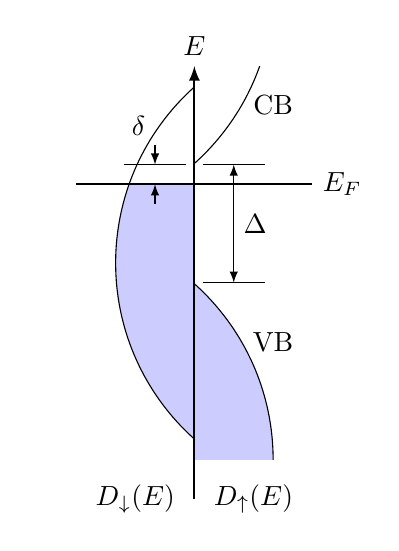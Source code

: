 %\makeatother
\tikzset{
  dim/.style = {
    help lines,
    latex-latex,
    shorten <= 0,
    shorten >= 0,
  },
  left dim/.style = {
    dim,
    -latex,
  },
  right dim/.style = {
    dim,
    -latex,
  },
  help lines/.append style = {
    thin,
    color=black,
    shorten <= 3,
    shorten >= 3,
  },
}
\begin{tikzpicture}
\def\fermi{1}
\begin{scope}[xshift=4*\fermi cm]
\begin{scope}
\clip (0,\fermi) rectangle (-2,-2.5);
\fill[fill=blue!20] (2,0) circle (3);
\end{scope}
\begin{scope}
\clip (0,2.5) rectangle (-2,-2.5);
\draw (2,0) circle (3);
\end{scope}
\begin{scope}
\clip (0,0) rectangle (2,-2.5);
\fill[blue!20] (-2,-2.5) circle (3);
\draw (-2,-2.5) circle (3);
\end{scope}
\begin{scope}
\clip (0,0) rectangle (2,2.5);
\draw (-2,3.5) circle (3);
\end{scope}
\draw[-latex,thick] (0,-3) -- (0,2.5) node[above] {$E$};
\draw[thick] (-1.5,\fermi) -- (1.5,\fermi) node[right] {$E_F$};
\node at (-0.75,-3) {$D_{\downarrow}(E)$};
\node at (0.75,-3) {$D_{\uparrow}(E)$};
\draw[help lines] (0,-0.25) -- (1,-0.25);
\draw[help lines] (0,1.25) -- (1,1.25);
\draw[dim] (0.5,-0.25) -- (0.5,1.25) node[midway,right] {$\Delta$};
\draw[help lines] (0,1.25) -- (-1,1.25);
\ifdim\fermi pt<0.5pt
\draw[dim] (-0.5,\fermi) -- (-0.5,1.25) node[midway,right] {$\delta$};
\else
\draw[left dim] (-0.5,1.50) node[above left] {$\delta$} --(-0.5,1.25);
\draw[right dim] (-0.5,0.75)--(-0.5,1);
\fi
\node at (1,2) {CB};
\node at (1,-1) {VB};
\end{scope}
\end{tikzpicture}
